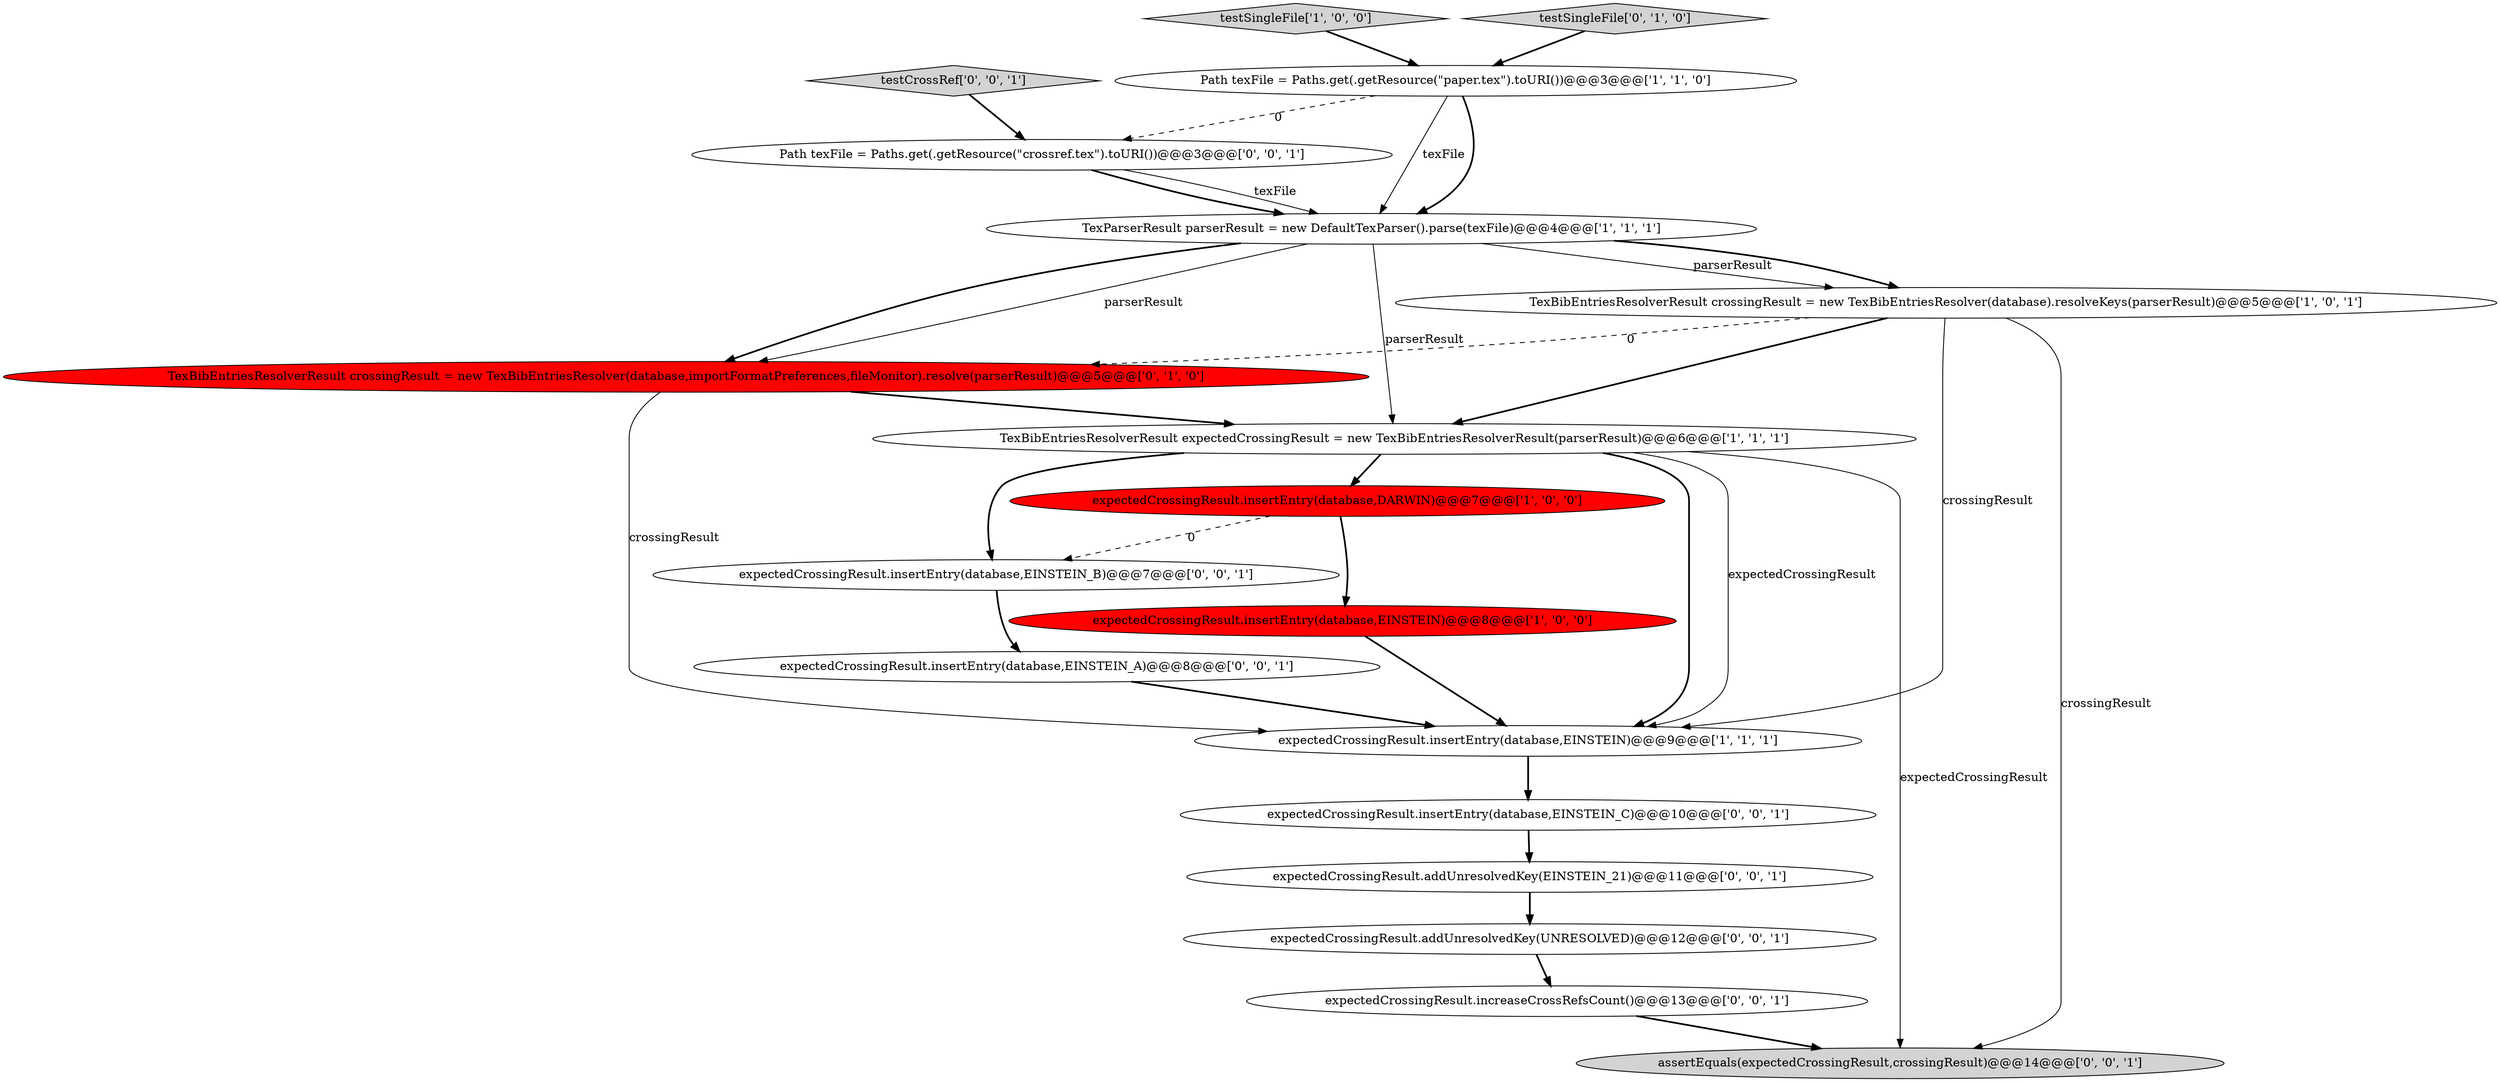 digraph {
14 [style = filled, label = "expectedCrossingResult.addUnresolvedKey(UNRESOLVED)@@@12@@@['0', '0', '1']", fillcolor = white, shape = ellipse image = "AAA0AAABBB3BBB"];
1 [style = filled, label = "TexParserResult parserResult = new DefaultTexParser().parse(texFile)@@@4@@@['1', '1', '1']", fillcolor = white, shape = ellipse image = "AAA0AAABBB1BBB"];
11 [style = filled, label = "expectedCrossingResult.insertEntry(database,EINSTEIN_C)@@@10@@@['0', '0', '1']", fillcolor = white, shape = ellipse image = "AAA0AAABBB3BBB"];
16 [style = filled, label = "Path texFile = Paths.get(.getResource(\"crossref.tex\").toURI())@@@3@@@['0', '0', '1']", fillcolor = white, shape = ellipse image = "AAA0AAABBB3BBB"];
10 [style = filled, label = "expectedCrossingResult.insertEntry(database,EINSTEIN_B)@@@7@@@['0', '0', '1']", fillcolor = white, shape = ellipse image = "AAA0AAABBB3BBB"];
6 [style = filled, label = "Path texFile = Paths.get(.getResource(\"paper.tex\").toURI())@@@3@@@['1', '1', '0']", fillcolor = white, shape = ellipse image = "AAA0AAABBB1BBB"];
12 [style = filled, label = "expectedCrossingResult.increaseCrossRefsCount()@@@13@@@['0', '0', '1']", fillcolor = white, shape = ellipse image = "AAA0AAABBB3BBB"];
15 [style = filled, label = "testCrossRef['0', '0', '1']", fillcolor = lightgray, shape = diamond image = "AAA0AAABBB3BBB"];
18 [style = filled, label = "expectedCrossingResult.insertEntry(database,EINSTEIN_A)@@@8@@@['0', '0', '1']", fillcolor = white, shape = ellipse image = "AAA0AAABBB3BBB"];
3 [style = filled, label = "testSingleFile['1', '0', '0']", fillcolor = lightgray, shape = diamond image = "AAA0AAABBB1BBB"];
13 [style = filled, label = "assertEquals(expectedCrossingResult,crossingResult)@@@14@@@['0', '0', '1']", fillcolor = lightgray, shape = ellipse image = "AAA0AAABBB3BBB"];
7 [style = filled, label = "expectedCrossingResult.insertEntry(database,EINSTEIN)@@@8@@@['1', '0', '0']", fillcolor = red, shape = ellipse image = "AAA1AAABBB1BBB"];
2 [style = filled, label = "TexBibEntriesResolverResult crossingResult = new TexBibEntriesResolver(database).resolveKeys(parserResult)@@@5@@@['1', '0', '1']", fillcolor = white, shape = ellipse image = "AAA0AAABBB1BBB"];
8 [style = filled, label = "TexBibEntriesResolverResult crossingResult = new TexBibEntriesResolver(database,importFormatPreferences,fileMonitor).resolve(parserResult)@@@5@@@['0', '1', '0']", fillcolor = red, shape = ellipse image = "AAA1AAABBB2BBB"];
5 [style = filled, label = "expectedCrossingResult.insertEntry(database,DARWIN)@@@7@@@['1', '0', '0']", fillcolor = red, shape = ellipse image = "AAA1AAABBB1BBB"];
9 [style = filled, label = "testSingleFile['0', '1', '0']", fillcolor = lightgray, shape = diamond image = "AAA0AAABBB2BBB"];
17 [style = filled, label = "expectedCrossingResult.addUnresolvedKey(EINSTEIN_21)@@@11@@@['0', '0', '1']", fillcolor = white, shape = ellipse image = "AAA0AAABBB3BBB"];
4 [style = filled, label = "TexBibEntriesResolverResult expectedCrossingResult = new TexBibEntriesResolverResult(parserResult)@@@6@@@['1', '1', '1']", fillcolor = white, shape = ellipse image = "AAA0AAABBB1BBB"];
0 [style = filled, label = "expectedCrossingResult.insertEntry(database,EINSTEIN)@@@9@@@['1', '1', '1']", fillcolor = white, shape = ellipse image = "AAA0AAABBB1BBB"];
4->10 [style = bold, label=""];
10->18 [style = bold, label=""];
1->8 [style = solid, label="parserResult"];
1->8 [style = bold, label=""];
1->2 [style = solid, label="parserResult"];
4->0 [style = solid, label="expectedCrossingResult"];
0->11 [style = bold, label=""];
3->6 [style = bold, label=""];
7->0 [style = bold, label=""];
4->13 [style = solid, label="expectedCrossingResult"];
15->16 [style = bold, label=""];
2->4 [style = bold, label=""];
2->8 [style = dashed, label="0"];
16->1 [style = solid, label="texFile"];
9->6 [style = bold, label=""];
4->0 [style = bold, label=""];
6->1 [style = bold, label=""];
12->13 [style = bold, label=""];
2->0 [style = solid, label="crossingResult"];
6->16 [style = dashed, label="0"];
5->10 [style = dashed, label="0"];
16->1 [style = bold, label=""];
17->14 [style = bold, label=""];
1->4 [style = solid, label="parserResult"];
14->12 [style = bold, label=""];
6->1 [style = solid, label="texFile"];
5->7 [style = bold, label=""];
11->17 [style = bold, label=""];
2->13 [style = solid, label="crossingResult"];
1->2 [style = bold, label=""];
8->4 [style = bold, label=""];
8->0 [style = solid, label="crossingResult"];
4->5 [style = bold, label=""];
18->0 [style = bold, label=""];
}
